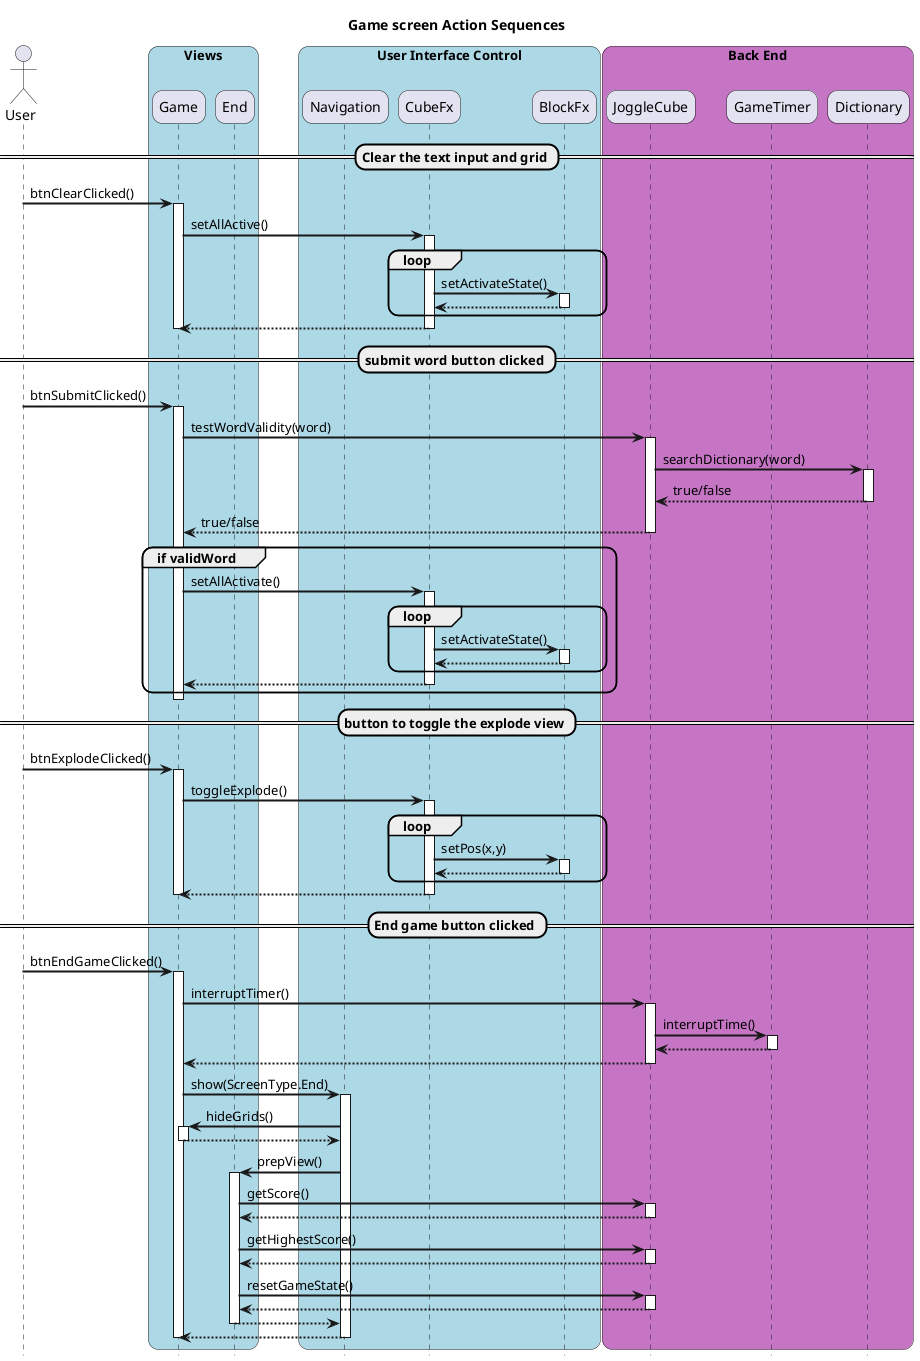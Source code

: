 @startuml
hide footbox

title Game screen Action Sequences

skinparam sequenceArrowThickness 2
skinparam roundcorner 20
skinparam maxmessagesize 60


actor User

box "Views" #LightBlue

participant Game
participant End

end box

box "User Interface Control" #LightBlue

participant Navigation
participant CubeFx
participant BlockFx


end box


box "Back End" #c675c5

participant JoggleCube
participant GameTimer
participant Dictionary
end box

== Clear the text input and grid ==

User -> Game : btnClearClicked()
activate Game
    Game -> CubeFx : setAllActive()
    activate CubeFx
        loop
            CubeFx -> BlockFx : setActivateState()
            activate BlockFx
                BlockFx --> CubeFx
            deactivate BlockFx
        end
        CubeFx --> Game
    deactivate CubeFx
deactivate Game

== submit word button clicked ==

User -> Game : btnSubmitClicked()
activate Game
    Game -> JoggleCube : testWordValidity(word)
    activate JoggleCube
        JoggleCube -> Dictionary : searchDictionary(word)
        activate Dictionary
            Dictionary --> JoggleCube : true/false
        deactivate Dictionary
        JoggleCube --> Game : true/false
    deactivate JoggleCube

    group if validWord
        Game -> CubeFx : setAllActivate()
        activate CubeFx
            loop
                CubeFx -> BlockFx : setActivateState()
                activate BlockFx
                        BlockFx --> CubeFx
                deactivate BlockFx
            end
            CubeFx --> Game
        deactivate CubeFx
    end
deactivate Game

== button to toggle the explode view ==

User -> Game : btnExplodeClicked()
activate Game
    Game -> CubeFx : toggleExplode()
    activate CubeFx
        loop
            CubeFx -> BlockFx : setPos(x,y)
            activate BlockFx
                BlockFx --> CubeFx
            deactivate BlockFx
        end
        CubeFx --> Game
    deactivate CubeFx
deactivate Game

== End game button clicked ==

User -> Game : btnEndGameClicked()
activate Game
    Game -> JoggleCube : interruptTimer()
    activate JoggleCube
        JoggleCube -> GameTimer : interruptTime()
        activate GameTimer
            GameTimer --> JoggleCube
        deactivate GameTimer
        JoggleCube --> Game
    deactivate JoggleCube
    Game -> Navigation : show(ScreenType.End)
    activate Navigation
        Navigation -> Game : hideGrids()
        activate Game
            Game --> Navigation
        deactivate Game
        Navigation -> End : prepView()
        activate End
            End -> JoggleCube : getScore()
            activate JoggleCube
                JoggleCube --> End
            deactivate JoggleCube
            End -> JoggleCube : getHighestScore()
            activate JoggleCube
                JoggleCube --> End
            deactivate JoggleCube
            End -> JoggleCube : resetGameState()
            activate JoggleCube
                JoggleCube --> End
            deactivate JoggleCube
            End --> Navigation
        deactivate End
        Navigation --> Game
    deactivate Navigation
deactivate Game

@enduml